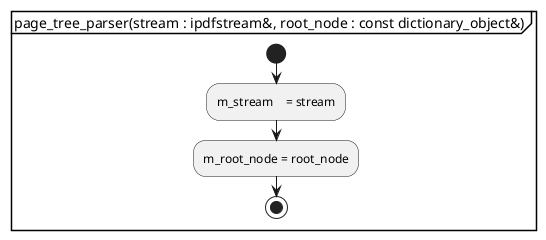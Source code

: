 @startuml page_tree_parser
partition "page_tree_parser(stream : ipdfstream&, root_node : const dictionary_object&)" {
start
	:m_stream    = stream;
	:m_root_node = root_node;
stop
}
@enduml

@startuml get_pages
partition "get_pages()" {
start
	:return get_pages(m_root_node, {});
stop
}
@enduml

@startuml get_pages_recursive
partition "get_pages(page_node : const dictionary_object&, inherited_attributes : const dictionary_object&)" {
start
	if ("Pages" == page_node.at("Type")) then (y)
		:new_inherited_attributes = inherited_attributes;
		while (entry in page_node) is (y)
			' Resources, MediaBox, CropBox, Rotate
			if (継承できるキー(entry->first)) then (y)
				:new_inherited_attributes.insert_or_assign(entry->first, entry->second);
			endif
		endwhile

		:pages = List<PDFPage>;
		while (kid in page_node.at("Kids")) is (y)
			:pages.AddRanges(get_pages(kid, new_inherited_attributes));
		endwhile
		:return pages;
		stop
	elseif ("Page" == page_node.at("Type")) then (y)
		:complete_page_object = page_node;
		:complete_page_object.insert(inherited_attributes.begin(), inherited_attributes.end());

		:this_page_parser : page_parser(m_stream, complete_page_object);
		:return this_page_parser.get_page(complete_page_object);
	else
		:throw document_error();
		stop
	endif
stop
}
@enduml
